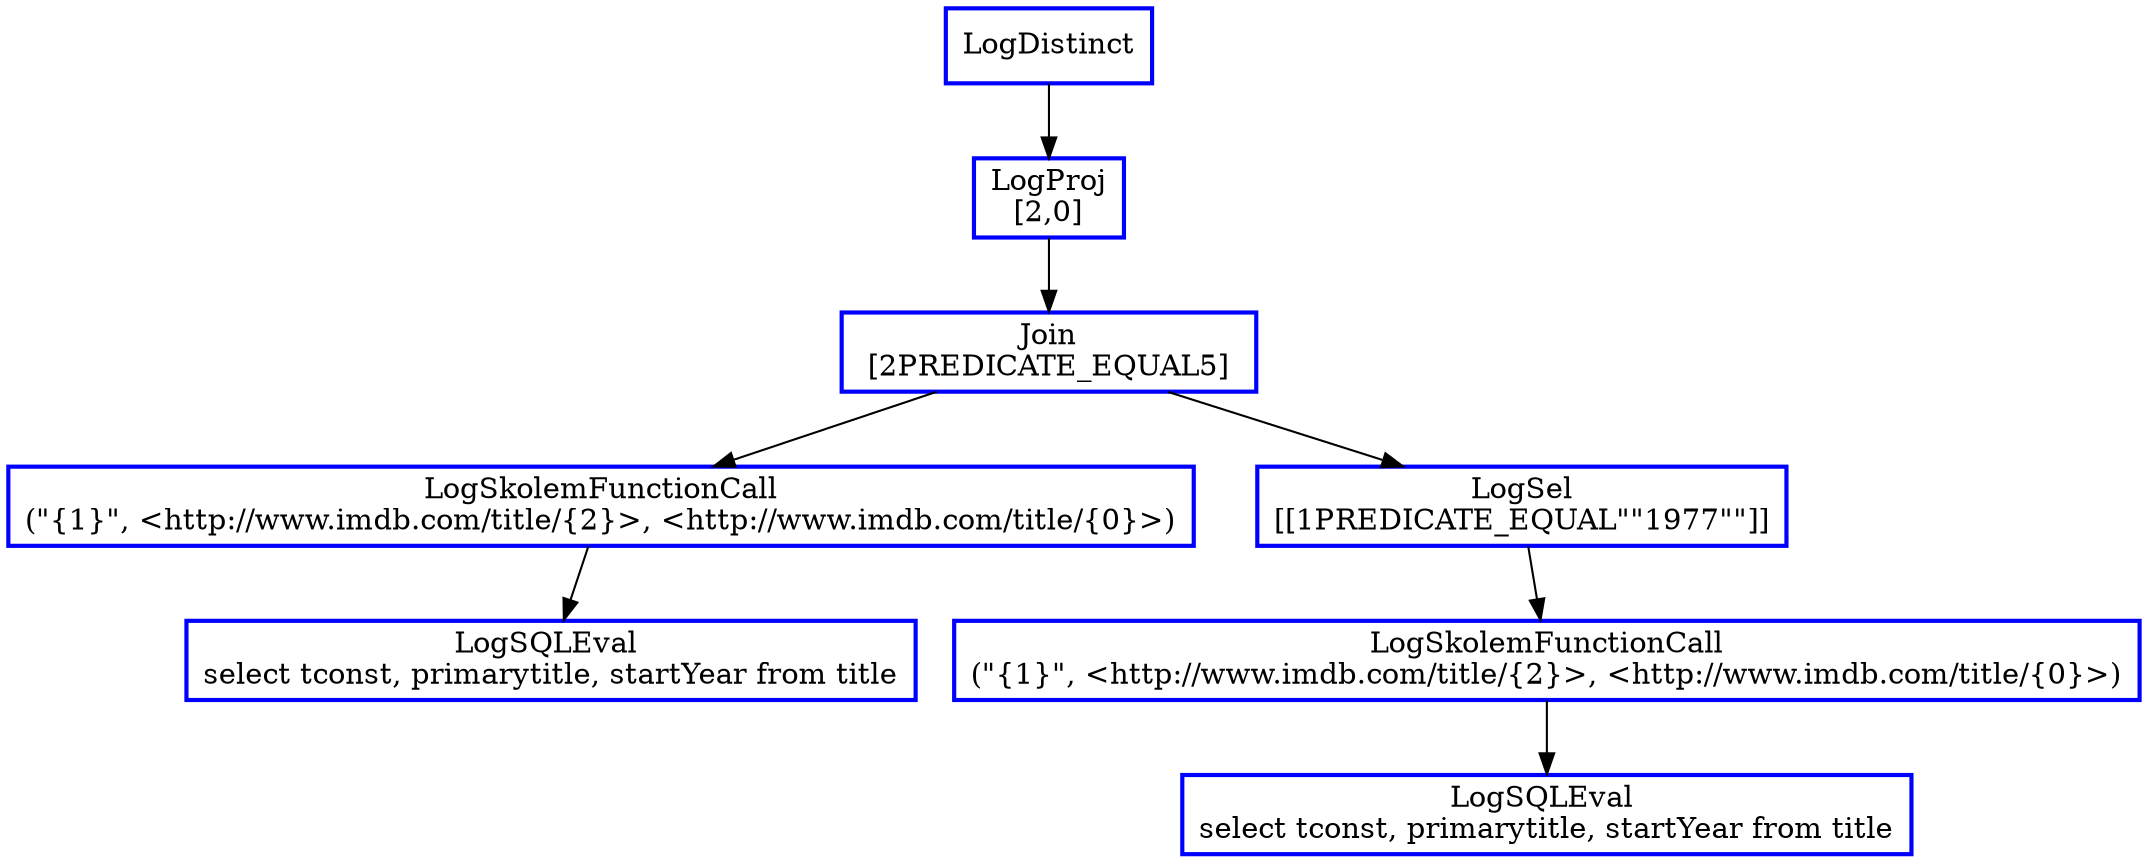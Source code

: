 digraph  g{
node [shape=rectangle, color=black, fontcolor=black, style=bold]
0 [label="LogDistinct" , color = blue] ; 
1 [label="LogProj
[2,0]" , color = blue] ; 
0 -> 1 ; 
2 [label="Join\n [2PREDICATE_EQUAL5] ", color = blue] ; 
1 -> 2 ; 
3 [label="LogSkolemFunctionCall
(\"{1}\", <http://www.imdb.com/title/{2}>, <http://www.imdb.com/title/{0}>)" , color = blue] ; 
2 -> 3 ; 
4 [label="LogSQLEval 
select tconst, primarytitle, startYear from title", color = blue] ; 
3 -> 4 ; 
5 [label="LogSel
[[1PREDICATE_EQUAL\"\"1977\"\"]]" , color = blue] ; 
2 -> 5 ; 
6 [label="LogSkolemFunctionCall
(\"{1}\", <http://www.imdb.com/title/{2}>, <http://www.imdb.com/title/{0}>)" , color = blue] ; 
5 -> 6 ; 
7 [label="LogSQLEval 
select tconst, primarytitle, startYear from title", color = blue] ; 
6 -> 7 ; 
}

